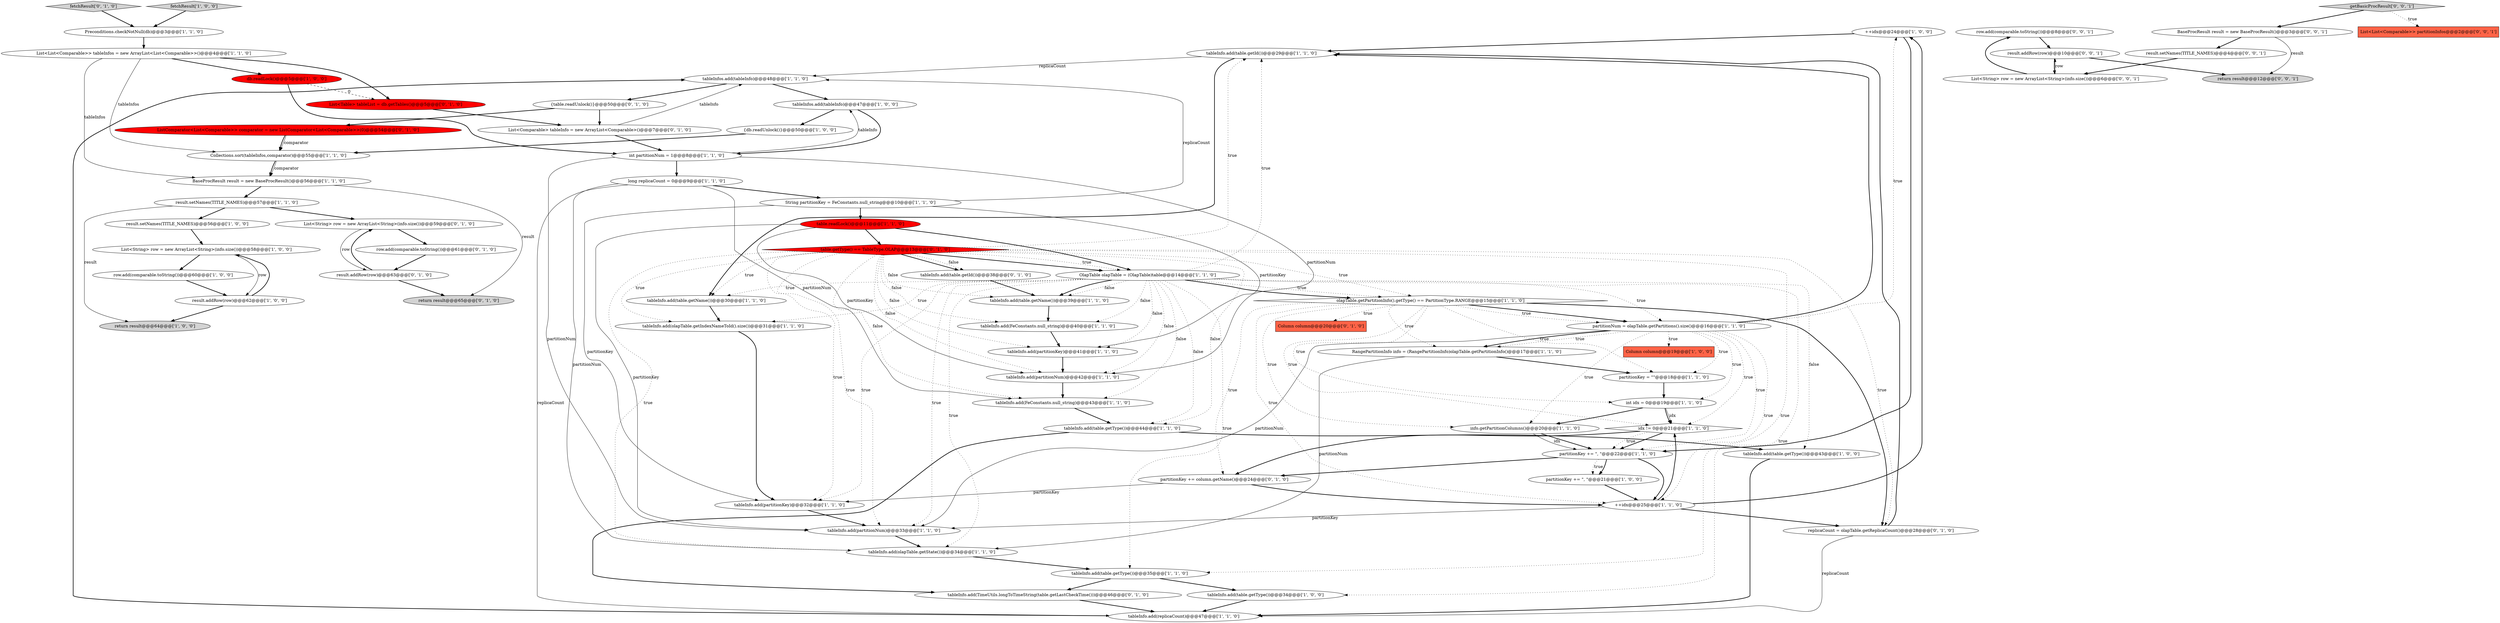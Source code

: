 digraph {
12 [style = filled, label = "++idx@@@24@@@['1', '0', '0']", fillcolor = white, shape = ellipse image = "AAA0AAABBB1BBB"];
28 [style = filled, label = "BaseProcResult result = new BaseProcResult()@@@56@@@['1', '1', '0']", fillcolor = white, shape = ellipse image = "AAA0AAABBB1BBB"];
19 [style = filled, label = "OlapTable olapTable = (OlapTable)table@@@14@@@['1', '1', '0']", fillcolor = white, shape = ellipse image = "AAA0AAABBB1BBB"];
0 [style = filled, label = "partitionKey = \"\"@@@18@@@['1', '1', '0']", fillcolor = white, shape = ellipse image = "AAA0AAABBB1BBB"];
7 [style = filled, label = "tableInfo.add(partitionKey)@@@32@@@['1', '1', '0']", fillcolor = white, shape = ellipse image = "AAA0AAABBB1BBB"];
33 [style = filled, label = "tableInfo.add(FeConstants.null_string)@@@43@@@['1', '1', '0']", fillcolor = white, shape = ellipse image = "AAA0AAABBB1BBB"];
47 [style = filled, label = "tableInfo.add(table.getId())@@@29@@@['1', '1', '0']", fillcolor = white, shape = ellipse image = "AAA0AAABBB1BBB"];
17 [style = filled, label = "tableInfo.add(partitionNum)@@@33@@@['1', '1', '0']", fillcolor = white, shape = ellipse image = "AAA0AAABBB1BBB"];
8 [style = filled, label = "int idx = 0@@@19@@@['1', '1', '0']", fillcolor = white, shape = ellipse image = "AAA0AAABBB1BBB"];
21 [style = filled, label = "Collections.sort(tableInfos,comparator)@@@55@@@['1', '1', '0']", fillcolor = white, shape = ellipse image = "AAA0AAABBB1BBB"];
24 [style = filled, label = "row.add(comparable.toString())@@@60@@@['1', '0', '0']", fillcolor = white, shape = ellipse image = "AAA0AAABBB1BBB"];
37 [style = filled, label = "++idx@@@25@@@['1', '1', '0']", fillcolor = white, shape = ellipse image = "AAA0AAABBB1BBB"];
58 [style = filled, label = "partitionKey += column.getName()@@@24@@@['0', '1', '0']", fillcolor = white, shape = ellipse image = "AAA0AAABBB2BBB"];
18 [style = filled, label = "partitionKey += \", \"@@@22@@@['1', '1', '0']", fillcolor = white, shape = ellipse image = "AAA0AAABBB1BBB"];
57 [style = filled, label = "List<Comparable> tableInfo = new ArrayList<Comparable>()@@@7@@@['0', '1', '0']", fillcolor = white, shape = ellipse image = "AAA0AAABBB2BBB"];
49 [style = filled, label = "replicaCount = olapTable.getReplicaCount()@@@28@@@['0', '1', '0']", fillcolor = white, shape = ellipse image = "AAA0AAABBB2BBB"];
48 [style = filled, label = "result.addRow(row)@@@63@@@['0', '1', '0']", fillcolor = white, shape = ellipse image = "AAA0AAABBB2BBB"];
10 [style = filled, label = "partitionKey += \", \"@@@21@@@['1', '0', '0']", fillcolor = white, shape = ellipse image = "AAA0AAABBB1BBB"];
20 [style = filled, label = "db.readLock()@@@5@@@['1', '0', '0']", fillcolor = red, shape = ellipse image = "AAA1AAABBB1BBB"];
51 [style = filled, label = "List<String> row = new ArrayList<String>(info.size())@@@59@@@['0', '1', '0']", fillcolor = white, shape = ellipse image = "AAA0AAABBB2BBB"];
16 [style = filled, label = "tableInfo.add(partitionKey)@@@41@@@['1', '1', '0']", fillcolor = white, shape = ellipse image = "AAA0AAABBB1BBB"];
61 [style = filled, label = "List<Table> tableList = db.getTables()@@@5@@@['0', '1', '0']", fillcolor = red, shape = ellipse image = "AAA1AAABBB2BBB"];
15 [style = filled, label = "tableInfo.add(table.getType())@@@44@@@['1', '1', '0']", fillcolor = white, shape = ellipse image = "AAA0AAABBB1BBB"];
30 [style = filled, label = "idx != 0@@@21@@@['1', '1', '0']", fillcolor = white, shape = diamond image = "AAA0AAABBB1BBB"];
60 [style = filled, label = "tableInfo.add(table.getId())@@@38@@@['0', '1', '0']", fillcolor = white, shape = ellipse image = "AAA0AAABBB2BBB"];
14 [style = filled, label = "tableInfo.add(table.getType())@@@35@@@['1', '1', '0']", fillcolor = white, shape = ellipse image = "AAA0AAABBB1BBB"];
64 [style = filled, label = "row.add(comparable.toString())@@@8@@@['0', '0', '1']", fillcolor = white, shape = ellipse image = "AAA0AAABBB3BBB"];
6 [style = filled, label = "tableInfos.add(tableInfo)@@@48@@@['1', '1', '0']", fillcolor = white, shape = ellipse image = "AAA0AAABBB1BBB"];
65 [style = filled, label = "List<String> row = new ArrayList<String>(info.size())@@@6@@@['0', '0', '1']", fillcolor = white, shape = ellipse image = "AAA0AAABBB3BBB"];
50 [style = filled, label = "fetchResult['0', '1', '0']", fillcolor = lightgray, shape = diamond image = "AAA0AAABBB2BBB"];
52 [style = filled, label = "ListComparator<List<Comparable>> comparator = new ListComparator<List<Comparable>>(0)@@@54@@@['0', '1', '0']", fillcolor = red, shape = ellipse image = "AAA1AAABBB2BBB"];
31 [style = filled, label = "tableInfo.add(partitionNum)@@@42@@@['1', '1', '0']", fillcolor = white, shape = ellipse image = "AAA0AAABBB1BBB"];
2 [style = filled, label = "List<List<Comparable>> tableInfos = new ArrayList<List<Comparable>>()@@@4@@@['1', '1', '0']", fillcolor = white, shape = ellipse image = "AAA0AAABBB1BBB"];
59 [style = filled, label = "return result@@@65@@@['0', '1', '0']", fillcolor = lightgray, shape = ellipse image = "AAA0AAABBB2BBB"];
4 [style = filled, label = "tableInfo.add(olapTable.getIndexNameToId().size())@@@31@@@['1', '1', '0']", fillcolor = white, shape = ellipse image = "AAA0AAABBB1BBB"];
23 [style = filled, label = "partitionNum = olapTable.getPartitions().size()@@@16@@@['1', '1', '0']", fillcolor = white, shape = ellipse image = "AAA0AAABBB1BBB"];
11 [style = filled, label = "tableInfo.add(olapTable.getState())@@@34@@@['1', '1', '0']", fillcolor = white, shape = ellipse image = "AAA0AAABBB1BBB"];
53 [style = filled, label = "Column column@@@20@@@['0', '1', '0']", fillcolor = tomato, shape = box image = "AAA0AAABBB2BBB"];
26 [style = filled, label = "tableInfo.add(table.getType())@@@43@@@['1', '0', '0']", fillcolor = white, shape = ellipse image = "AAA0AAABBB1BBB"];
32 [style = filled, label = "tableInfo.add(table.getName())@@@30@@@['1', '1', '0']", fillcolor = white, shape = ellipse image = "AAA0AAABBB1BBB"];
54 [style = filled, label = "tableInfo.add(TimeUtils.longToTimeString(table.getLastCheckTime()))@@@46@@@['0', '1', '0']", fillcolor = white, shape = ellipse image = "AAA0AAABBB2BBB"];
69 [style = filled, label = "result.setNames(TITLE_NAMES)@@@4@@@['0', '0', '1']", fillcolor = white, shape = ellipse image = "AAA0AAABBB3BBB"];
1 [style = filled, label = "return result@@@64@@@['1', '0', '0']", fillcolor = lightgray, shape = ellipse image = "AAA0AAABBB1BBB"];
55 [style = filled, label = "table.getType() == TableType.OLAP@@@13@@@['0', '1', '0']", fillcolor = red, shape = diamond image = "AAA1AAABBB2BBB"];
42 [style = filled, label = "int partitionNum = 1@@@8@@@['1', '1', '0']", fillcolor = white, shape = ellipse image = "AAA0AAABBB1BBB"];
3 [style = filled, label = "long replicaCount = 0@@@9@@@['1', '1', '0']", fillcolor = white, shape = ellipse image = "AAA0AAABBB1BBB"];
25 [style = filled, label = "info.getPartitionColumns()@@@20@@@['1', '1', '0']", fillcolor = white, shape = ellipse image = "AAA0AAABBB1BBB"];
5 [style = filled, label = "Preconditions.checkNotNull(db)@@@3@@@['1', '1', '0']", fillcolor = white, shape = ellipse image = "AAA0AAABBB1BBB"];
13 [style = filled, label = "RangePartitionInfo info = (RangePartitionInfo)olapTable.getPartitionInfo()@@@17@@@['1', '1', '0']", fillcolor = white, shape = ellipse image = "AAA0AAABBB1BBB"];
36 [style = filled, label = "result.setNames(TITLE_NAMES)@@@56@@@['1', '0', '0']", fillcolor = white, shape = ellipse image = "AAA0AAABBB1BBB"];
66 [style = filled, label = "List<List<Comparable>> partitionInfos@@@2@@@['0', '0', '1']", fillcolor = tomato, shape = box image = "AAA0AAABBB3BBB"];
34 [style = filled, label = "result.addRow(row)@@@62@@@['1', '0', '0']", fillcolor = white, shape = ellipse image = "AAA0AAABBB1BBB"];
29 [style = filled, label = "{db.readUnlock()}@@@50@@@['1', '0', '0']", fillcolor = white, shape = ellipse image = "AAA0AAABBB1BBB"];
70 [style = filled, label = "return result@@@12@@@['0', '0', '1']", fillcolor = lightgray, shape = ellipse image = "AAA0AAABBB3BBB"];
39 [style = filled, label = "result.setNames(TITLE_NAMES)@@@57@@@['1', '1', '0']", fillcolor = white, shape = ellipse image = "AAA0AAABBB1BBB"];
35 [style = filled, label = "fetchResult['1', '0', '0']", fillcolor = lightgray, shape = diamond image = "AAA0AAABBB1BBB"];
40 [style = filled, label = "tableInfo.add(replicaCount)@@@47@@@['1', '1', '0']", fillcolor = white, shape = ellipse image = "AAA0AAABBB1BBB"];
22 [style = filled, label = "List<String> row = new ArrayList<String>(info.size())@@@58@@@['1', '0', '0']", fillcolor = white, shape = ellipse image = "AAA0AAABBB1BBB"];
62 [style = filled, label = "row.add(comparable.toString())@@@61@@@['0', '1', '0']", fillcolor = white, shape = ellipse image = "AAA0AAABBB2BBB"];
63 [style = filled, label = "result.addRow(row)@@@10@@@['0', '0', '1']", fillcolor = white, shape = ellipse image = "AAA0AAABBB3BBB"];
9 [style = filled, label = "Column column@@@19@@@['1', '0', '0']", fillcolor = tomato, shape = box image = "AAA0AAABBB1BBB"];
27 [style = filled, label = "tableInfos.add(tableInfo)@@@47@@@['1', '0', '0']", fillcolor = white, shape = ellipse image = "AAA0AAABBB1BBB"];
68 [style = filled, label = "BaseProcResult result = new BaseProcResult()@@@3@@@['0', '0', '1']", fillcolor = white, shape = ellipse image = "AAA0AAABBB3BBB"];
56 [style = filled, label = "{table.readUnlock()}@@@50@@@['0', '1', '0']", fillcolor = white, shape = ellipse image = "AAA0AAABBB2BBB"];
44 [style = filled, label = "String partitionKey = FeConstants.null_string@@@10@@@['1', '1', '0']", fillcolor = white, shape = ellipse image = "AAA0AAABBB1BBB"];
67 [style = filled, label = "getBasicProcResult['0', '0', '1']", fillcolor = lightgray, shape = diamond image = "AAA0AAABBB3BBB"];
46 [style = filled, label = "table.readLock()@@@11@@@['1', '1', '0']", fillcolor = red, shape = ellipse image = "AAA1AAABBB1BBB"];
38 [style = filled, label = "tableInfo.add(table.getName())@@@39@@@['1', '1', '0']", fillcolor = white, shape = ellipse image = "AAA0AAABBB1BBB"];
43 [style = filled, label = "tableInfo.add(FeConstants.null_string)@@@40@@@['1', '1', '0']", fillcolor = white, shape = ellipse image = "AAA0AAABBB1BBB"];
45 [style = filled, label = "olapTable.getPartitionInfo().getType() == PartitionType.RANGE@@@15@@@['1', '1', '0']", fillcolor = white, shape = diamond image = "AAA0AAABBB1BBB"];
41 [style = filled, label = "tableInfo.add(table.getType())@@@34@@@['1', '0', '0']", fillcolor = white, shape = ellipse image = "AAA0AAABBB1BBB"];
8->30 [style = bold, label=""];
37->17 [style = solid, label="partitionKey"];
3->33 [style = solid, label="partitionNum"];
19->33 [style = dotted, label="false"];
55->19 [style = dotted, label="true"];
56->52 [style = bold, label=""];
40->6 [style = bold, label=""];
19->26 [style = dotted, label="false"];
68->69 [style = bold, label=""];
37->49 [style = bold, label=""];
11->14 [style = bold, label=""];
19->31 [style = dotted, label="false"];
15->54 [style = bold, label=""];
24->34 [style = bold, label=""];
65->63 [style = solid, label="row"];
61->57 [style = bold, label=""];
26->40 [style = bold, label=""];
19->45 [style = dotted, label="true"];
30->18 [style = bold, label=""];
8->30 [style = solid, label="idx"];
2->61 [style = bold, label=""];
21->28 [style = bold, label=""];
23->17 [style = solid, label="partitionNum"];
42->27 [style = solid, label="tableInfo"];
55->45 [style = dotted, label="true"];
44->6 [style = solid, label="replicaCount"];
44->46 [style = bold, label=""];
12->47 [style = bold, label=""];
52->21 [style = solid, label="comparator"];
48->51 [style = bold, label=""];
3->11 [style = solid, label="partitionNum"];
44->16 [style = solid, label="partitionKey"];
23->18 [style = dotted, label="true"];
50->5 [style = bold, label=""];
39->51 [style = bold, label=""];
19->16 [style = dotted, label="false"];
23->13 [style = bold, label=""];
19->11 [style = dotted, label="true"];
12->18 [style = bold, label=""];
0->8 [style = bold, label=""];
67->68 [style = bold, label=""];
42->3 [style = bold, label=""];
32->4 [style = bold, label=""];
20->61 [style = dashed, label="0"];
51->48 [style = solid, label="row"];
68->70 [style = solid, label="result"];
52->21 [style = bold, label=""];
55->60 [style = bold, label=""];
46->31 [style = solid, label="partitionKey"];
58->7 [style = solid, label="partitionKey"];
43->16 [style = bold, label=""];
45->58 [style = dotted, label="true"];
2->20 [style = bold, label=""];
45->23 [style = dotted, label="true"];
33->15 [style = bold, label=""];
19->17 [style = dotted, label="true"];
30->58 [style = bold, label=""];
56->57 [style = bold, label=""];
55->14 [style = dotted, label="true"];
23->9 [style = dotted, label="true"];
57->6 [style = solid, label="tableInfo"];
35->5 [style = bold, label=""];
55->15 [style = dotted, label="false"];
55->60 [style = dotted, label="false"];
55->31 [style = dotted, label="false"];
19->4 [style = dotted, label="true"];
45->0 [style = dotted, label="true"];
31->33 [style = bold, label=""];
19->41 [style = dotted, label="true"];
2->21 [style = solid, label="tableInfos"];
62->48 [style = bold, label=""];
46->19 [style = bold, label=""];
27->29 [style = bold, label=""];
22->34 [style = solid, label="row"];
19->38 [style = bold, label=""];
55->19 [style = bold, label=""];
13->0 [style = bold, label=""];
55->7 [style = dotted, label="true"];
28->59 [style = solid, label="result"];
19->47 [style = dotted, label="true"];
18->37 [style = bold, label=""];
21->28 [style = solid, label="comparator"];
54->40 [style = bold, label=""];
55->17 [style = dotted, label="true"];
7->17 [style = bold, label=""];
63->65 [style = bold, label=""];
55->49 [style = dotted, label="true"];
45->23 [style = bold, label=""];
51->62 [style = bold, label=""];
13->11 [style = solid, label="partitionNum"];
28->39 [style = bold, label=""];
37->30 [style = bold, label=""];
25->18 [style = bold, label=""];
58->37 [style = bold, label=""];
63->70 [style = bold, label=""];
49->40 [style = solid, label="replicaCount"];
46->17 [style = solid, label="partitionKey"];
19->7 [style = dotted, label="true"];
55->47 [style = dotted, label="true"];
60->38 [style = bold, label=""];
67->66 [style = dotted, label="true"];
29->21 [style = bold, label=""];
4->7 [style = bold, label=""];
37->12 [style = bold, label=""];
55->4 [style = dotted, label="true"];
18->10 [style = dotted, label="true"];
19->38 [style = dotted, label="false"];
19->43 [style = dotted, label="false"];
6->27 [style = bold, label=""];
45->13 [style = dotted, label="true"];
3->44 [style = bold, label=""];
19->45 [style = bold, label=""];
55->33 [style = dotted, label="false"];
47->32 [style = bold, label=""];
6->56 [style = bold, label=""];
18->10 [style = bold, label=""];
18->58 [style = bold, label=""];
41->40 [style = bold, label=""];
55->11 [style = dotted, label="true"];
39->1 [style = solid, label="result"];
55->32 [style = dotted, label="true"];
16->31 [style = bold, label=""];
30->18 [style = dotted, label="true"];
23->13 [style = dotted, label="true"];
47->6 [style = solid, label="replicaCount"];
23->47 [style = bold, label=""];
20->42 [style = bold, label=""];
2->28 [style = solid, label="tableInfos"];
45->53 [style = dotted, label="true"];
14->41 [style = bold, label=""];
23->0 [style = dotted, label="true"];
23->25 [style = dotted, label="true"];
38->43 [style = bold, label=""];
10->37 [style = bold, label=""];
46->55 [style = bold, label=""];
48->59 [style = bold, label=""];
69->65 [style = bold, label=""];
19->14 [style = dotted, label="true"];
57->42 [style = bold, label=""];
23->8 [style = dotted, label="true"];
55->38 [style = dotted, label="false"];
25->18 [style = solid, label="idx"];
34->1 [style = bold, label=""];
45->49 [style = bold, label=""];
65->64 [style = bold, label=""];
45->37 [style = dotted, label="true"];
64->63 [style = bold, label=""];
19->15 [style = dotted, label="false"];
19->23 [style = dotted, label="true"];
23->30 [style = dotted, label="true"];
45->8 [style = dotted, label="true"];
55->16 [style = dotted, label="false"];
34->22 [style = bold, label=""];
15->26 [style = bold, label=""];
27->42 [style = bold, label=""];
49->47 [style = bold, label=""];
55->43 [style = dotted, label="false"];
23->37 [style = dotted, label="true"];
14->54 [style = bold, label=""];
5->2 [style = bold, label=""];
19->32 [style = dotted, label="true"];
3->40 [style = solid, label="replicaCount"];
45->25 [style = dotted, label="true"];
42->17 [style = solid, label="partitionNum"];
45->30 [style = dotted, label="true"];
42->31 [style = solid, label="partitionNum"];
44->7 [style = solid, label="partitionKey"];
22->24 [style = bold, label=""];
23->12 [style = dotted, label="true"];
39->36 [style = bold, label=""];
8->25 [style = bold, label=""];
17->11 [style = bold, label=""];
36->22 [style = bold, label=""];
}

